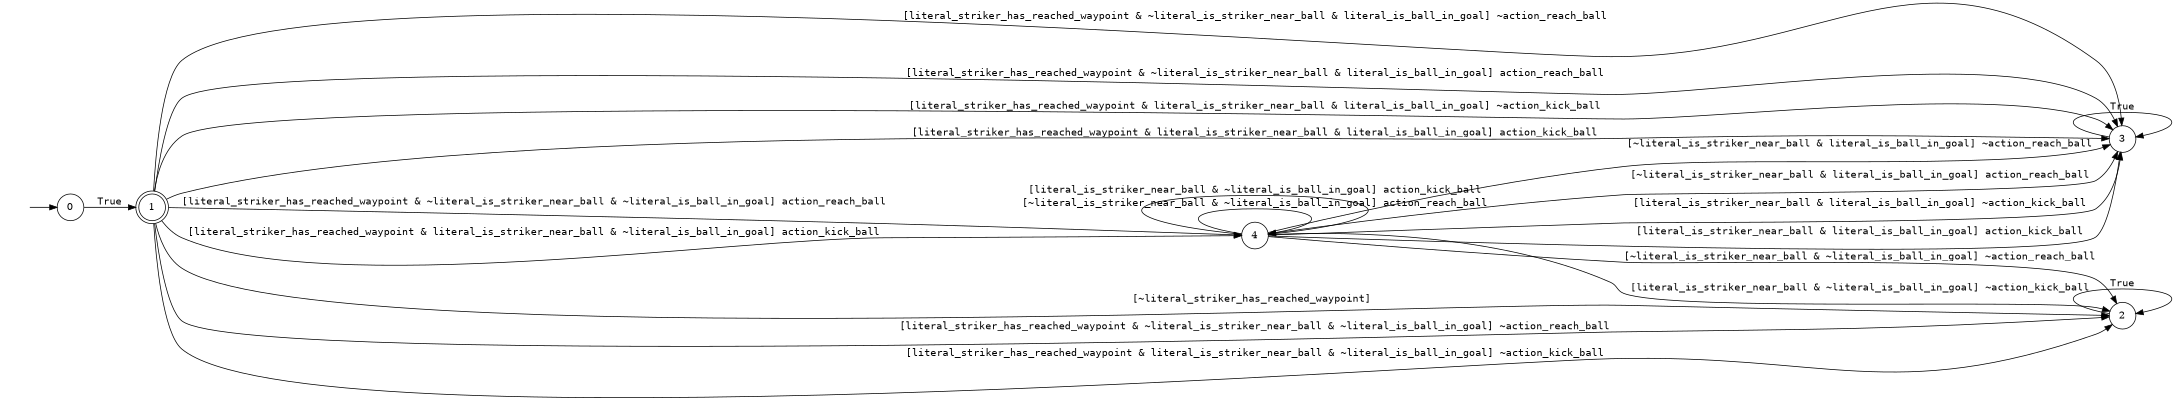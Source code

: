             digraph MONA_DFA {
             rankdir = LR;
             center = true;
             size = "14.5,20.5";
             edge [fontname = Courier];
             node [height = .5, width = .5];
             node [shape = doublecircle]; 1;
             node [shape = circle]; 1;
             init [shape = plaintext, label = ""];
init -> 0;
0 -> 1 [label="True"];
3 -> 3 [label="True"];
1 -> 2 [label="[~literal_striker_has_reached_waypoint] "];
1 -> 2 [label="[literal_striker_has_reached_waypoint & ~literal_is_striker_near_ball & ~literal_is_ball_in_goal] ~action_reach_ball"];
1 -> 3 [label="[literal_striker_has_reached_waypoint & ~literal_is_striker_near_ball & literal_is_ball_in_goal] ~action_reach_ball"];
1 -> 4 [label="[literal_striker_has_reached_waypoint & ~literal_is_striker_near_ball & ~literal_is_ball_in_goal] action_reach_ball"];
1 -> 3 [label="[literal_striker_has_reached_waypoint & ~literal_is_striker_near_ball & literal_is_ball_in_goal] action_reach_ball"];
1 -> 2 [label="[literal_striker_has_reached_waypoint & literal_is_striker_near_ball & ~literal_is_ball_in_goal] ~action_kick_ball"];
1 -> 3 [label="[literal_striker_has_reached_waypoint & literal_is_striker_near_ball & literal_is_ball_in_goal] ~action_kick_ball"];
1 -> 4 [label="[literal_striker_has_reached_waypoint & literal_is_striker_near_ball & ~literal_is_ball_in_goal] action_kick_ball"];
1 -> 3 [label="[literal_striker_has_reached_waypoint & literal_is_striker_near_ball & literal_is_ball_in_goal] action_kick_ball"];
2 -> 2 [label="True"];
4 -> 2 [label="[~literal_is_striker_near_ball & ~literal_is_ball_in_goal] ~action_reach_ball"];
4 -> 3 [label="[~literal_is_striker_near_ball & literal_is_ball_in_goal] ~action_reach_ball"];
4 -> 4 [label="[~literal_is_striker_near_ball & ~literal_is_ball_in_goal] action_reach_ball"];
4 -> 3 [label="[~literal_is_striker_near_ball & literal_is_ball_in_goal] action_reach_ball"];
4 -> 2 [label="[literal_is_striker_near_ball & ~literal_is_ball_in_goal] ~action_kick_ball"];
4 -> 3 [label="[literal_is_striker_near_ball & literal_is_ball_in_goal] ~action_kick_ball"];
4 -> 4 [label="[literal_is_striker_near_ball & ~literal_is_ball_in_goal] action_kick_ball"];
4 -> 3 [label="[literal_is_striker_near_ball & literal_is_ball_in_goal] action_kick_ball"];
}
